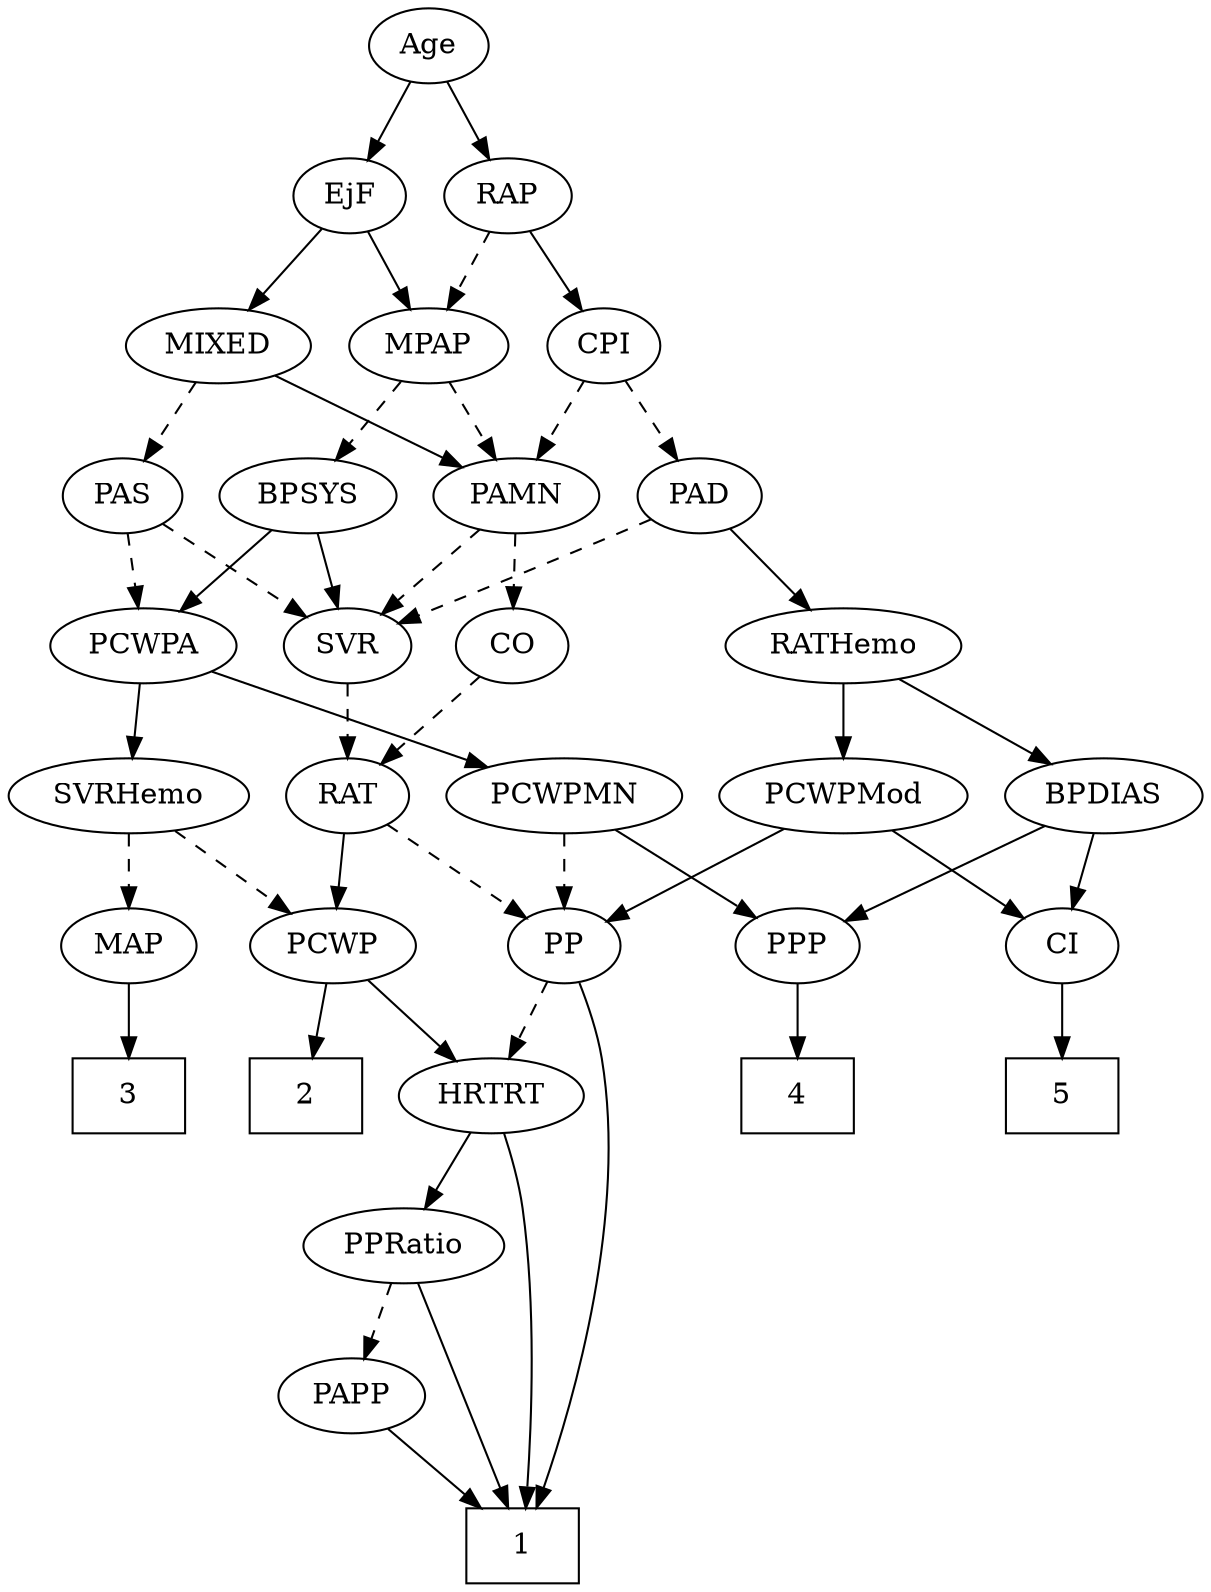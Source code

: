 strict digraph {
	graph [bb="0,0,514.29,756"];
	node [label="\N"];
	1	[height=0.5,
		pos="229.05,18",
		shape=box,
		width=0.75];
	2	[height=0.5,
		pos="133.05,234",
		shape=box,
		width=0.75];
	3	[height=0.5,
		pos="50.046,234",
		shape=box,
		width=0.75];
	4	[height=0.5,
		pos="353.05,234",
		shape=box,
		width=0.75];
	5	[height=0.5,
		pos="460.05,234",
		shape=box,
		width=0.75];
	Age	[height=0.5,
		pos="181.05,738",
		width=0.75];
	EjF	[height=0.5,
		pos="145.05,666",
		width=0.75];
	Age -> EjF	[pos="e,153.35,683.15 172.7,720.76 168.33,712.28 162.9,701.71 158,692.2",
		style=solid];
	RAP	[height=0.5,
		pos="218.05,666",
		width=0.77632];
	Age -> RAP	[pos="e,209.51,683.15 189.63,720.76 194.11,712.28 199.7,701.71 204.73,692.2",
		style=solid];
	MIXED	[height=0.5,
		pos="89.046,594",
		width=1.1193];
	EjF -> MIXED	[pos="e,101.95,611.13 132.89,649.81 125.69,640.8 116.39,629.18 108.21,618.95",
		style=solid];
	MPAP	[height=0.5,
		pos="182.05,594",
		width=0.97491];
	EjF -> MPAP	[pos="e,173.25,611.63 153.63,648.76 158.05,640.4 163.54,630.02 168.51,620.61",
		style=solid];
	RAP -> MPAP	[pos="e,190.6,611.63 209.7,648.76 205.4,640.4 200.05,630.02 195.21,620.61",
		style=dashed];
	CPI	[height=0.5,
		pos="262.05,594",
		width=0.75];
	RAP -> CPI	[pos="e,252.1,610.82 228.03,649.12 233.54,640.34 240.51,629.26 246.7,619.42",
		style=solid];
	PAS	[height=0.5,
		pos="47.046,522",
		width=0.75];
	MIXED -> PAS	[pos="e,56.638,538.99 79.092,576.41 73.945,567.83 67.56,557.19 61.847,547.67",
		style=dashed];
	PAMN	[height=0.5,
		pos="222.05,522",
		width=1.011];
	MIXED -> PAMN	[pos="e,198.04,535.64 114.06,579.83 135.23,568.69 165.72,552.64 188.91,540.44",
		style=solid];
	BPSYS	[height=0.5,
		pos="130.05,522",
		width=1.0471];
	MPAP -> BPSYS	[pos="e,142.04,539.15 169.99,576.76 163.49,568.02 155.34,557.05 148.1,547.31",
		style=dashed];
	MPAP -> PAMN	[pos="e,212.63,539.47 191.53,576.41 196.31,568.04 202.21,557.71 207.55,548.37",
		style=dashed];
	SVR	[height=0.5,
		pos="145.05,450",
		width=0.77632];
	BPSYS -> SVR	[pos="e,141.34,468.28 133.68,504.05 135.35,496.26 137.37,486.82 139.24,478.08",
		style=solid];
	PCWPA	[height=0.5,
		pos="54.046,450",
		width=1.1555];
	BPSYS -> PCWPA	[pos="e,71.03,466.64 113.55,505.81 103.34,496.4 90.031,484.14 78.591,473.61",
		style=solid];
	PAD	[height=0.5,
		pos="305.05,522",
		width=0.79437];
	RATHemo	[height=0.5,
		pos="360.05,450",
		width=1.3721];
	PAD -> RATHemo	[pos="e,347.11,467.47 317.25,505.46 324.17,496.65 332.99,485.43 340.82,475.46",
		style=solid];
	PAD -> SVR	[pos="e,167.73,460.9 282.16,510.71 277.18,508.49 271.94,506.16 267.05,504 230.25,487.79 220.92,484.03 184.05,468 181.73,466.99 179.35,\
465.96 176.94,464.91",
		style=dashed];
	CO	[height=0.5,
		pos="220.05,450",
		width=0.75];
	RAT	[height=0.5,
		pos="145.05,378",
		width=0.75827];
	CO -> RAT	[pos="e,160.2,393.14 204.87,434.83 194.19,424.87 179.73,411.37 167.69,400.14",
		style=dashed];
	PAS -> SVR	[pos="e,126.85,463.99 65.02,508.16 79.984,497.47 101.5,482.1 118.46,469.99",
		style=dashed];
	PAS -> PCWPA	[pos="e,52.335,468.1 48.776,503.7 49.547,495.98 50.474,486.71 51.334,478.11",
		style=dashed];
	PAMN -> CO	[pos="e,220.53,468.1 221.55,503.7 221.33,495.98 221.07,486.71 220.82,478.11",
		style=dashed];
	PAMN -> SVR	[pos="e,160.67,465.21 205.34,505.81 194.45,495.92 180.1,482.87 168.13,471.99",
		style=dashed];
	PCWPMod	[height=0.5,
		pos="360.05,378",
		width=1.4443];
	RATHemo -> PCWPMod	[pos="e,360.05,396.1 360.05,431.7 360.05,423.98 360.05,414.71 360.05,406.11",
		style=solid];
	BPDIAS	[height=0.5,
		pos="472.05,378",
		width=1.1735];
	RATHemo -> BPDIAS	[pos="e,449.09,393.35 383.8,434.15 400.2,423.9 422.21,410.15 440.14,398.94",
		style=solid];
	CPI -> PAD	[pos="e,295.03,539.31 271.8,577.12 277.11,568.47 283.81,557.58 289.79,547.83",
		style=dashed];
	CPI -> PAMN	[pos="e,231.55,539.63 252.77,576.76 247.99,568.4 242.05,558.02 236.68,548.61",
		style=dashed];
	PP	[height=0.5,
		pos="240.05,306",
		width=0.75];
	RAT -> PP	[pos="e,222.58,319.87 162.91,363.83 177.47,353.11 198.2,337.83 214.51,325.82",
		style=dashed];
	PCWP	[height=0.5,
		pos="140.05,306",
		width=0.97491];
	RAT -> PCWP	[pos="e,141.27,324.1 143.81,359.7 143.26,351.98 142.6,342.71 141.98,334.11",
		style=solid];
	SVR -> RAT	[pos="e,145.05,396.1 145.05,431.7 145.05,423.98 145.05,414.71 145.05,406.11",
		style=dashed];
	PCWPMod -> PP	[pos="e,259.91,318.59 334.6,362.15 315.27,350.88 288.68,335.37 268.62,323.67",
		style=solid];
	CI	[height=0.5,
		pos="460.05,306",
		width=0.75];
	PCWPMod -> CI	[pos="e,441.92,319.69 382.24,361.46 397.39,350.86 417.53,336.76 433.52,325.57",
		style=solid];
	PCWPMN	[height=0.5,
		pos="240.05,378",
		width=1.3902];
	PCWPA -> PCWPMN	[pos="e,206.62,391.58 84.344,437.6 115.02,426.05 162.73,408.1 197.25,395.1",
		style=solid];
	SVRHemo	[height=0.5,
		pos="50.046,378",
		width=1.3902];
	PCWPA -> SVRHemo	[pos="e,51.023,396.1 53.057,431.7 52.616,423.98 52.086,414.71 51.595,406.11",
		style=solid];
	PCWPMN -> PP	[pos="e,240.05,324.1 240.05,359.7 240.05,351.98 240.05,342.71 240.05,334.11",
		style=dashed];
	PPP	[height=0.5,
		pos="353.05,306",
		width=0.75];
	PCWPMN -> PPP	[pos="e,333.98,318.81 264.01,362.15 281.94,351.05 306.49,335.84 325.28,324.2",
		style=solid];
	MAP	[height=0.5,
		pos="50.046,306",
		width=0.84854];
	SVRHemo -> MAP	[pos="e,50.046,324.1 50.046,359.7 50.046,351.98 50.046,342.71 50.046,334.11",
		style=dashed];
	SVRHemo -> PCWP	[pos="e,121.36,321.54 70.019,361.46 82.714,351.59 99.304,338.69 113.15,327.92",
		style=dashed];
	BPDIAS -> PPP	[pos="e,372.86,318.65 448.25,363 429.08,351.72 402.05,335.83 381.69,323.85",
		style=solid];
	BPDIAS -> CI	[pos="e,462.98,324.1 469.08,359.7 467.76,351.98 466.17,342.71 464.69,334.11",
		style=solid];
	MAP -> 3	[pos="e,50.046,252.1 50.046,287.7 50.046,279.98 50.046,270.71 50.046,262.11",
		style=solid];
	PP -> 1	[pos="e,236.45,36.128 250.67,289.07 256.78,278.93 263.86,265.25 267.05,252 284.76,178.21 256.97,89.273 240.23,45.701",
		style=solid];
	HRTRT	[height=0.5,
		pos="218.05,234",
		width=1.1013];
	PP -> HRTRT	[pos="e,223.47,252.28 234.72,288.05 232.27,280.26 229.3,270.82 226.56,262.08",
		style=dashed];
	PPP -> 4	[pos="e,353.05,252.1 353.05,287.7 353.05,279.98 353.05,270.71 353.05,262.11",
		style=solid];
	PPRatio	[height=0.5,
		pos="180.05,162",
		width=1.1013];
	PPRatio -> 1	[pos="e,223.09,36.268 185.86,144.15 194.25,119.84 209.84,74.66 219.81,45.753",
		style=solid];
	PAPP	[height=0.5,
		pos="150.05,90",
		width=0.88464];
	PPRatio -> PAPP	[pos="e,157.24,107.79 172.78,144.05 169.32,135.97 165.1,126.12 161.24,117.11",
		style=dashed];
	PCWP -> 2	[pos="e,134.76,252.1 138.32,287.7 137.54,279.98 136.62,270.71 135.76,262.11",
		style=solid];
	PCWP -> HRTRT	[pos="e,200.88,250.4 156.97,289.81 167.63,280.25 181.57,267.74 193.44,257.08",
		style=solid];
	CI -> 5	[pos="e,460.05,252.1 460.05,287.7 460.05,279.98 460.05,270.71 460.05,262.11",
		style=solid];
	PAPP -> 1	[pos="e,209.63,36.204 166.41,74.496 176.72,65.364 190.27,53.357 202.13,42.848",
		style=solid];
	HRTRT -> 1	[pos="e,230.21,36.452 222.51,215.95 224.98,205.63 227.8,192.15 229.05,180 233.82,133.49 232.36,79.019 230.77,46.85",
		style=solid];
	HRTRT -> PPRatio	[pos="e,189.25,179.96 209.04,216.41 204.56,208.16 199.05,198.01 194.04,188.78",
		style=solid];
}
